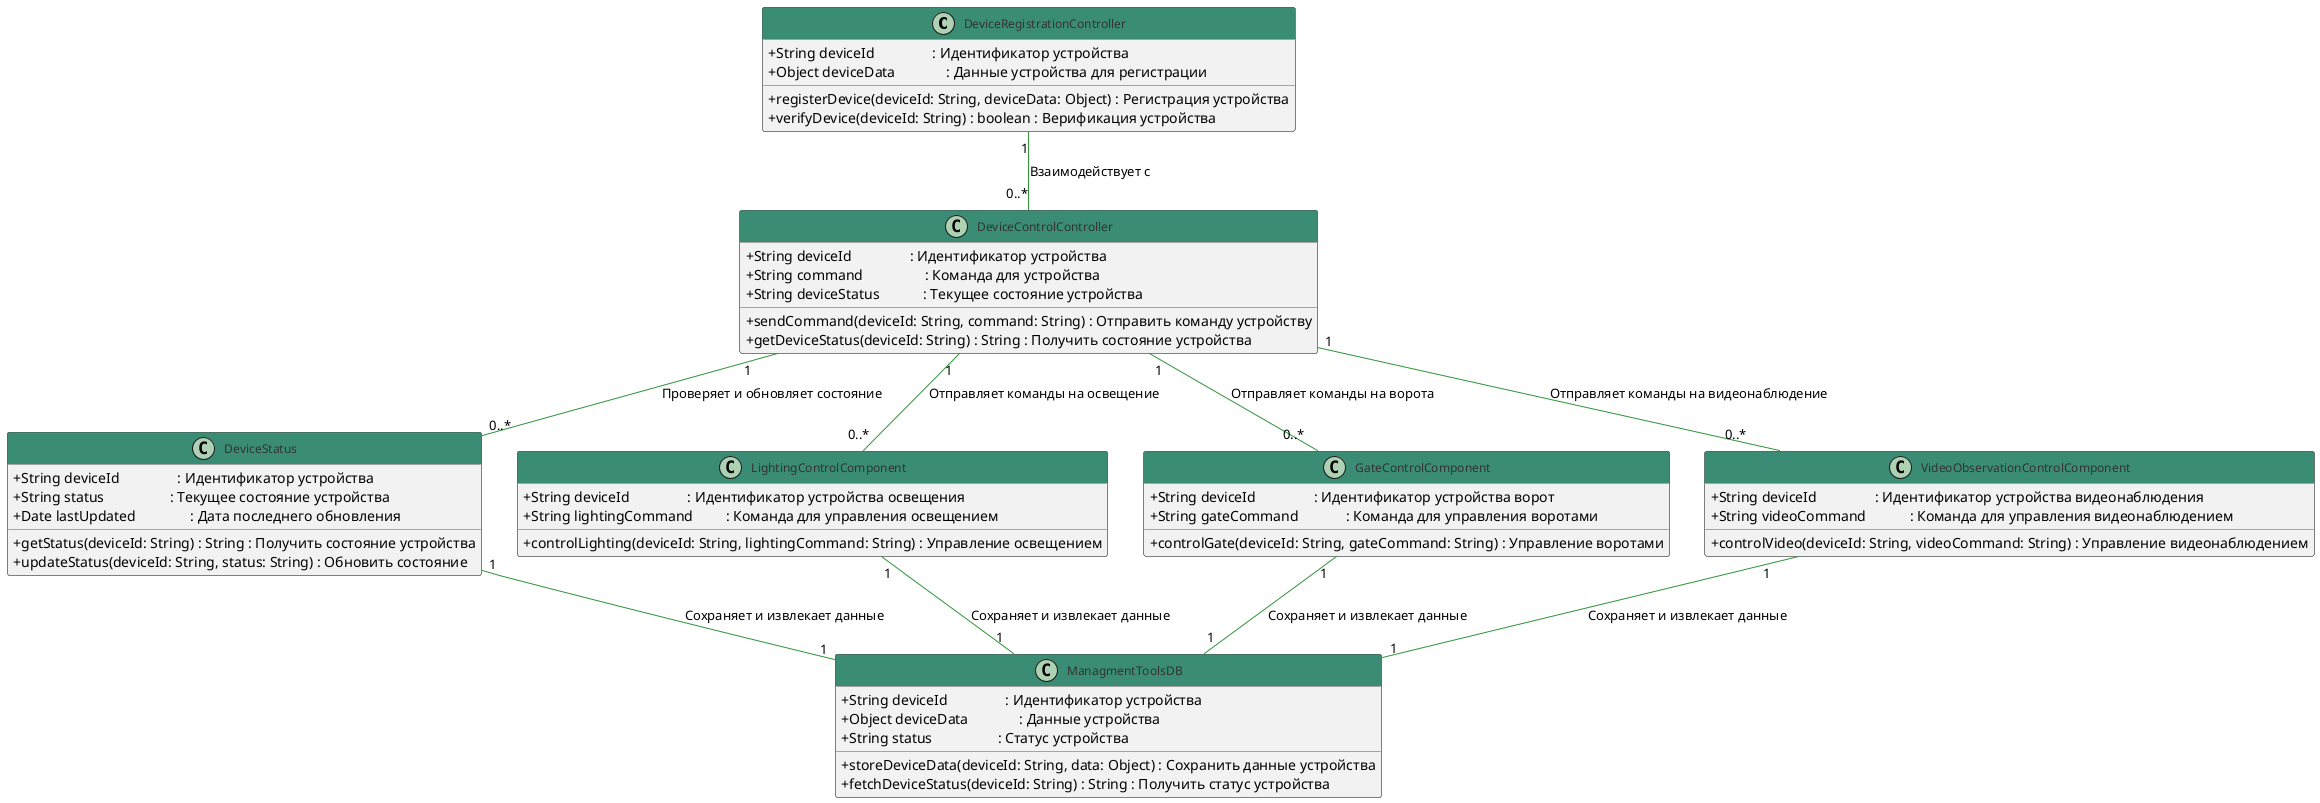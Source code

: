 @startuml
' Определение компонентов с более детализированными свойствами и методами

skinparam classAttributeIconSize 0
skinparam classFontSize 12
skinparam classFontName "Arial"
skinparam classBackgroundColor #f2f2f2
skinparam classBorderColor #555555
skinparam classArrowColor #319439
skinparam classHeaderFontColor #ffffff
skinparam classHeaderBackgroundColor #3A8C74
skinparam classFontColor #333333

class DeviceRegistrationController {
  +String deviceId                : Идентификатор устройства
  +Object deviceData              : Данные устройства для регистрации
  +registerDevice(deviceId: String, deviceData: Object) : Регистрация устройства
  +verifyDevice(deviceId: String) : boolean : Верификация устройства
}

class DeviceControlController {
  +String deviceId                : Идентификатор устройства
  +String command                 : Команда для устройства
  +String deviceStatus            : Текущее состояние устройства
  +sendCommand(deviceId: String, command: String) : Отправить команду устройству
  +getDeviceStatus(deviceId: String) : String : Получить состояние устройства
}

class DeviceStatus {
  +String deviceId                : Идентификатор устройства
  +String status                  : Текущее состояние устройства
  +Date lastUpdated               : Дата последнего обновления
  +getStatus(deviceId: String) : String : Получить состояние устройства
  +updateStatus(deviceId: String, status: String) : Обновить состояние
}

class LightingControlComponent {
  +String deviceId                : Идентификатор устройства освещения
  +String lightingCommand         : Команда для управления освещением
  +controlLighting(deviceId: String, lightingCommand: String) : Управление освещением
}

class GateControlComponent {
  +String deviceId                : Идентификатор устройства ворот
  +String gateCommand             : Команда для управления воротами
  +controlGate(deviceId: String, gateCommand: String) : Управление воротами
}

class VideoObservationControlComponent {
  +String deviceId                : Идентификатор устройства видеонаблюдения
  +String videoCommand            : Команда для управления видеонаблюдением
  +controlVideo(deviceId: String, videoCommand: String) : Управление видеонаблюдением
}

class ManagmentToolsDB {
  +String deviceId                : Идентификатор устройства
  +Object deviceData              : Данные устройства
  +String status                  : Статус устройства
  +storeDeviceData(deviceId: String, data: Object) : Сохранить данные устройства
  +fetchDeviceStatus(deviceId: String) : String : Получить статус устройства
}

' Связи между компонентами

DeviceRegistrationController "1" -- "0..*" DeviceControlController : Взаимодействует с
DeviceControlController "1" -- "0..*" DeviceStatus : Проверяет и обновляет состояние
DeviceControlController "1" -- "0..*" LightingControlComponent : Отправляет команды на освещение
DeviceControlController "1" -- "0..*" GateControlComponent : Отправляет команды на ворота
DeviceControlController "1" -- "0..*" VideoObservationControlComponent : Отправляет команды на видеонаблюдение
DeviceStatus "1" -- "1" ManagmentToolsDB : Сохраняет и извлекает данные
LightingControlComponent "1" -- "1" ManagmentToolsDB : Сохраняет и извлекает данные
GateControlComponent "1" -- "1" ManagmentToolsDB : Сохраняет и извлекает данные
VideoObservationControlComponent "1" -- "1" ManagmentToolsDB : Сохраняет и извлекает данные

@enduml
